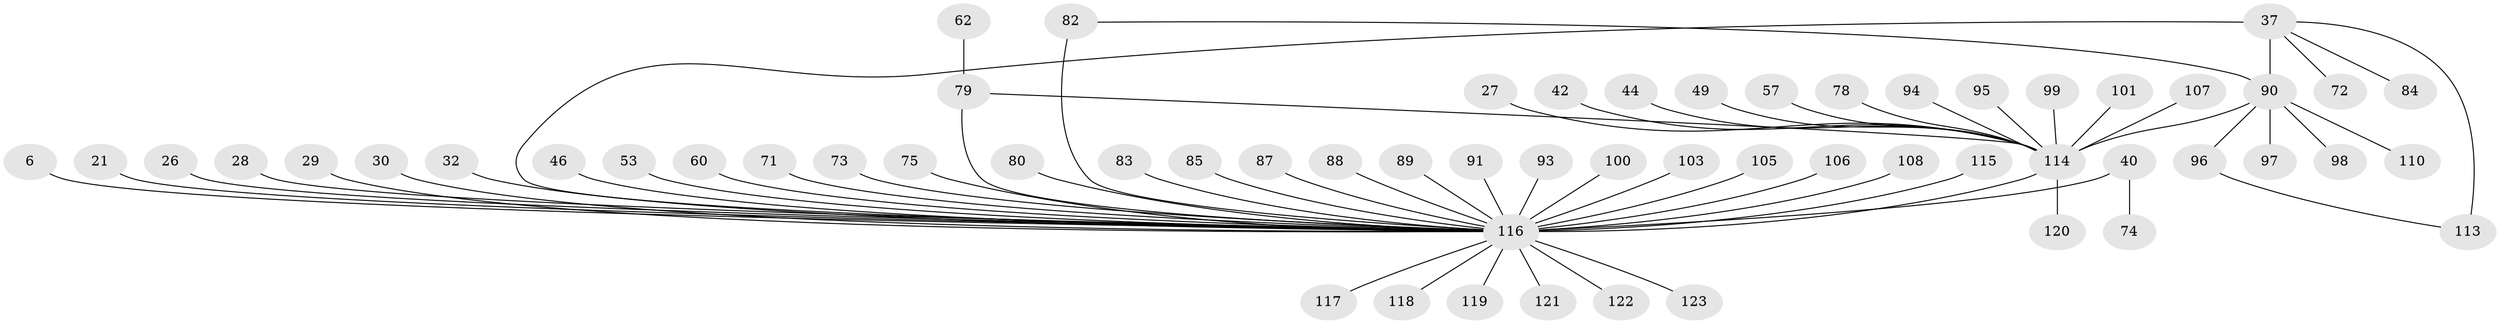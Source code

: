 // original degree distribution, {4: 0.06504065040650407, 28: 0.008130081300813009, 8: 0.016260162601626018, 14: 0.008130081300813009, 9: 0.016260162601626018, 1: 0.5040650406504065, 7: 0.024390243902439025, 3: 0.10569105691056911, 16: 0.008130081300813009, 5: 0.016260162601626018, 2: 0.2032520325203252, 6: 0.024390243902439025}
// Generated by graph-tools (version 1.1) at 2025/52/03/04/25 21:52:05]
// undirected, 61 vertices, 64 edges
graph export_dot {
graph [start="1"]
  node [color=gray90,style=filled];
  6;
  21;
  26;
  27;
  28;
  29;
  30;
  32;
  37 [super="+22+19"];
  40 [super="+23"];
  42;
  44;
  46;
  49;
  53;
  57;
  60;
  62;
  71 [super="+14"];
  72;
  73;
  74;
  75;
  78;
  79 [super="+9+36"];
  80 [super="+66"];
  82 [super="+59"];
  83;
  84;
  85;
  87;
  88;
  89;
  90 [super="+67+65"];
  91;
  93;
  94;
  95 [super="+45"];
  96;
  97;
  98;
  99 [super="+47"];
  100;
  101;
  103;
  105;
  106;
  107;
  108;
  110 [super="+104"];
  113 [super="+58"];
  114 [super="+33+10+31+51+35+63+102+109+112"];
  115 [super="+38"];
  116 [super="+7+64+39+68+81"];
  117 [super="+61"];
  118 [super="+20"];
  119 [super="+70+77+92+111"];
  120;
  121;
  122;
  123 [super="+86"];
  6 -- 116;
  21 -- 116;
  26 -- 116;
  27 -- 114;
  28 -- 116;
  29 -- 116;
  30 -- 116;
  32 -- 116;
  37 -- 90 [weight=2];
  37 -- 116 [weight=3];
  37 -- 113 [weight=2];
  37 -- 84;
  37 -- 72;
  40 -- 116 [weight=3];
  40 -- 74;
  42 -- 114;
  44 -- 114;
  46 -- 116;
  49 -- 114;
  53 -- 116;
  57 -- 114;
  60 -- 116;
  62 -- 79;
  71 -- 116 [weight=3];
  73 -- 116;
  75 -- 116;
  78 -- 114;
  79 -- 114;
  79 -- 116 [weight=2];
  80 -- 116;
  82 -- 116 [weight=2];
  82 -- 90;
  83 -- 116;
  85 -- 116;
  87 -- 116;
  88 -- 116;
  89 -- 116;
  90 -- 96;
  90 -- 98;
  90 -- 97;
  90 -- 114 [weight=6];
  90 -- 110;
  91 -- 116;
  93 -- 116;
  94 -- 114;
  95 -- 114;
  96 -- 113;
  99 -- 114;
  100 -- 116 [weight=2];
  101 -- 114;
  103 -- 116;
  105 -- 116;
  106 -- 116;
  107 -- 114;
  108 -- 116;
  114 -- 116 [weight=18];
  114 -- 120;
  115 -- 116;
  116 -- 118;
  116 -- 119;
  116 -- 117;
  116 -- 123;
  116 -- 121;
  116 -- 122;
}
